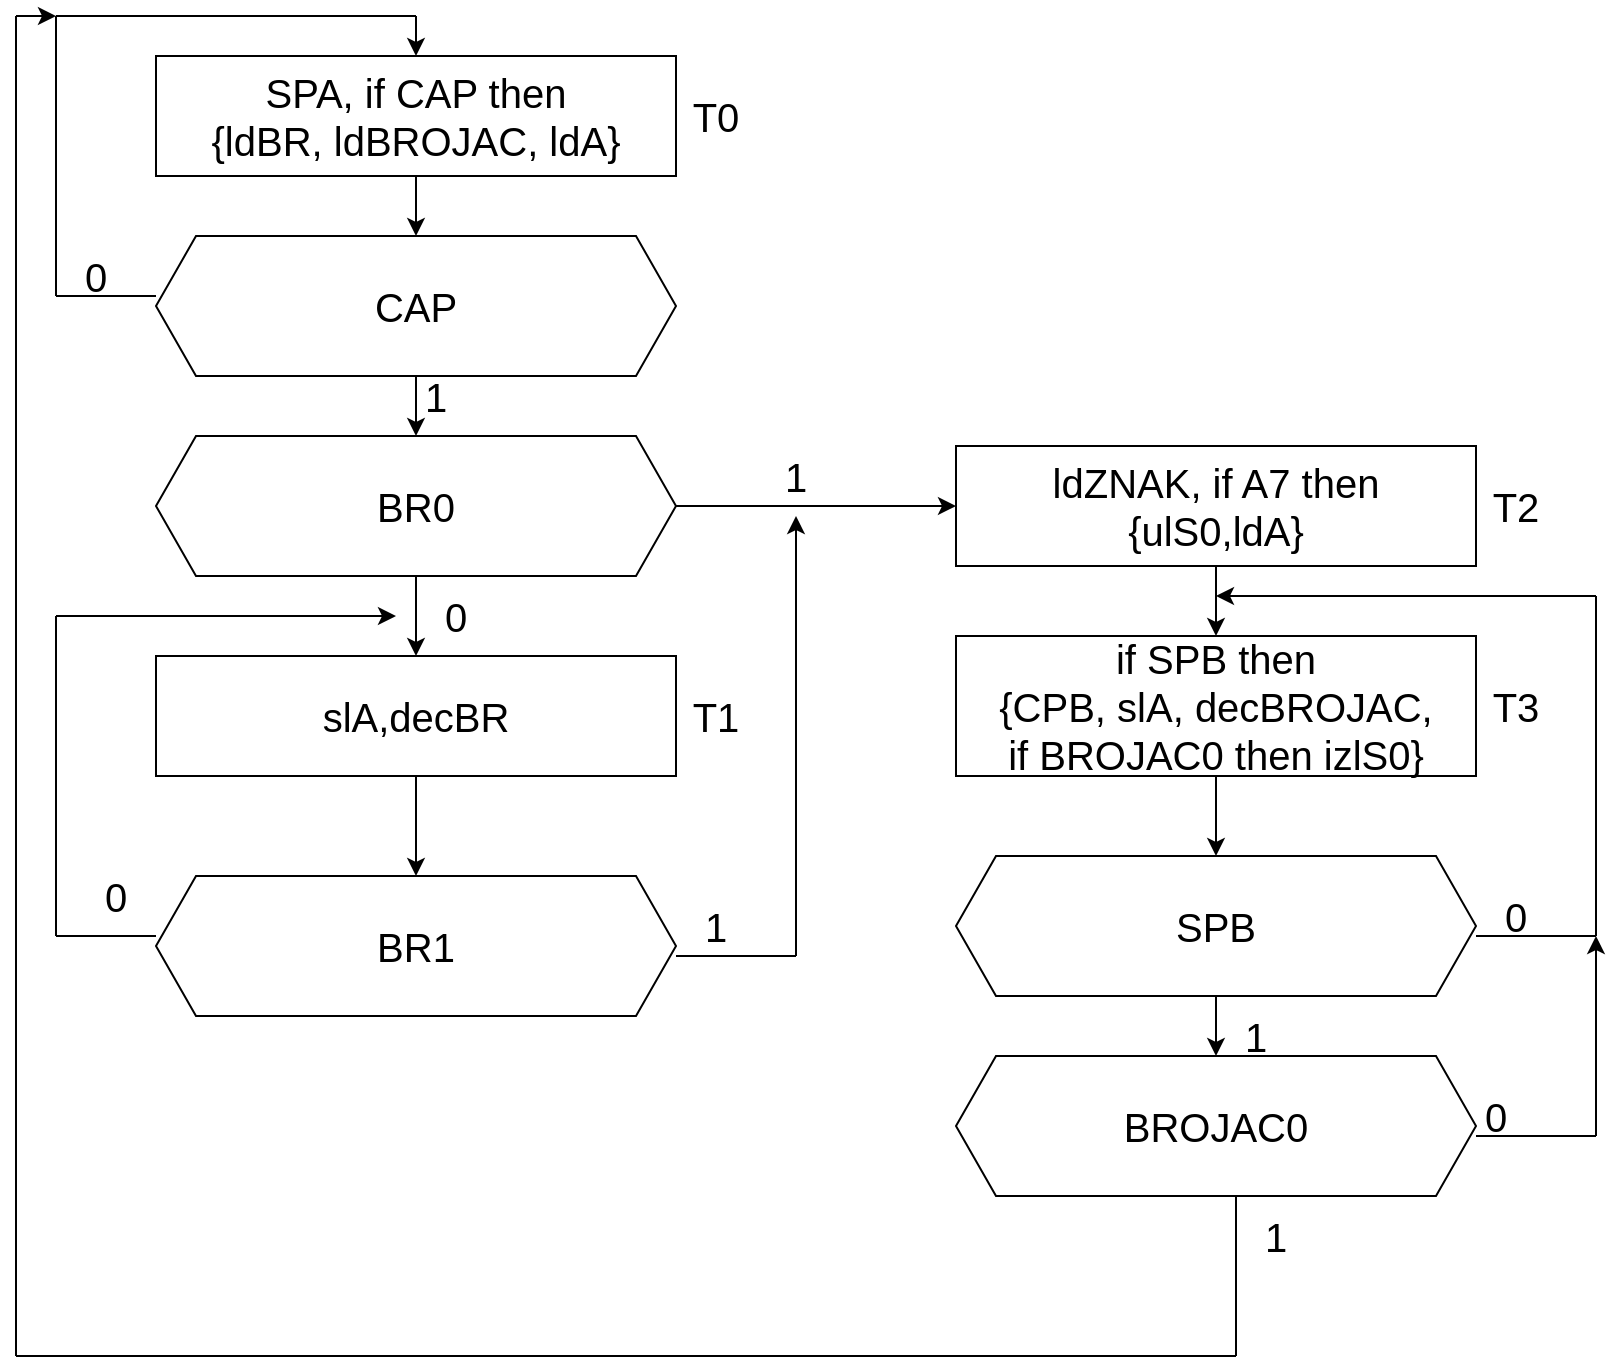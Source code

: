 <mxfile version="13.8.8" type="device"><diagram id="JRBPvNci2XFG95f2haMN" name="Page-1"><mxGraphModel dx="1422" dy="714" grid="1" gridSize="10" guides="1" tooltips="1" connect="1" arrows="1" fold="1" page="1" pageScale="1" pageWidth="850" pageHeight="1100" math="0" shadow="0"><root><mxCell id="0"/><mxCell id="1" parent="0"/><mxCell id="LHvrXmsxoGPdpuzuBQp4-15" style="edgeStyle=orthogonalEdgeStyle;rounded=0;orthogonalLoop=1;jettySize=auto;html=1;exitX=0.5;exitY=1;exitDx=0;exitDy=0;entryX=0.5;entryY=0;entryDx=0;entryDy=0;fontSize=20;" edge="1" parent="1" source="LHvrXmsxoGPdpuzuBQp4-1" target="LHvrXmsxoGPdpuzuBQp4-2"><mxGeometry relative="1" as="geometry"/></mxCell><mxCell id="LHvrXmsxoGPdpuzuBQp4-1" value="SPA, if CAP then&lt;br&gt;{ldBR, ldBROJAC, ldA}" style="rounded=0;whiteSpace=wrap;html=1;fontSize=20;" vertex="1" parent="1"><mxGeometry x="90" y="30" width="260" height="60" as="geometry"/></mxCell><mxCell id="LHvrXmsxoGPdpuzuBQp4-16" style="edgeStyle=orthogonalEdgeStyle;rounded=0;orthogonalLoop=1;jettySize=auto;html=1;exitX=0.5;exitY=1;exitDx=0;exitDy=0;entryX=0.5;entryY=0;entryDx=0;entryDy=0;fontSize=20;" edge="1" parent="1" source="LHvrXmsxoGPdpuzuBQp4-2" target="LHvrXmsxoGPdpuzuBQp4-3"><mxGeometry relative="1" as="geometry"/></mxCell><mxCell id="LHvrXmsxoGPdpuzuBQp4-2" value="CAP" style="shape=hexagon;perimeter=hexagonPerimeter2;whiteSpace=wrap;html=1;fixedSize=1;fontSize=20;" vertex="1" parent="1"><mxGeometry x="90" y="120" width="260" height="70" as="geometry"/></mxCell><mxCell id="LHvrXmsxoGPdpuzuBQp4-26" style="edgeStyle=orthogonalEdgeStyle;rounded=0;orthogonalLoop=1;jettySize=auto;html=1;exitX=0.5;exitY=1;exitDx=0;exitDy=0;entryX=0.5;entryY=0;entryDx=0;entryDy=0;fontSize=20;" edge="1" parent="1" source="LHvrXmsxoGPdpuzuBQp4-3" target="LHvrXmsxoGPdpuzuBQp4-4"><mxGeometry relative="1" as="geometry"/></mxCell><mxCell id="LHvrXmsxoGPdpuzuBQp4-28" style="edgeStyle=orthogonalEdgeStyle;rounded=0;orthogonalLoop=1;jettySize=auto;html=1;exitX=1;exitY=0.5;exitDx=0;exitDy=0;entryX=0;entryY=0.5;entryDx=0;entryDy=0;fontSize=20;" edge="1" parent="1" source="LHvrXmsxoGPdpuzuBQp4-3" target="LHvrXmsxoGPdpuzuBQp4-6"><mxGeometry relative="1" as="geometry"/></mxCell><mxCell id="LHvrXmsxoGPdpuzuBQp4-3" value="BR0" style="shape=hexagon;perimeter=hexagonPerimeter2;whiteSpace=wrap;html=1;fixedSize=1;fontSize=20;" vertex="1" parent="1"><mxGeometry x="90" y="220" width="260" height="70" as="geometry"/></mxCell><mxCell id="LHvrXmsxoGPdpuzuBQp4-27" style="edgeStyle=orthogonalEdgeStyle;rounded=0;orthogonalLoop=1;jettySize=auto;html=1;exitX=0.5;exitY=1;exitDx=0;exitDy=0;entryX=0.5;entryY=0;entryDx=0;entryDy=0;fontSize=20;" edge="1" parent="1" source="LHvrXmsxoGPdpuzuBQp4-4"><mxGeometry relative="1" as="geometry"><mxPoint x="220" y="440" as="targetPoint"/></mxGeometry></mxCell><mxCell id="LHvrXmsxoGPdpuzuBQp4-4" value="slA,decBR" style="rounded=0;whiteSpace=wrap;html=1;fontSize=20;" vertex="1" parent="1"><mxGeometry x="90" y="330" width="260" height="60" as="geometry"/></mxCell><mxCell id="LHvrXmsxoGPdpuzuBQp4-29" style="edgeStyle=orthogonalEdgeStyle;rounded=0;orthogonalLoop=1;jettySize=auto;html=1;exitX=0.5;exitY=1;exitDx=0;exitDy=0;entryX=0.5;entryY=0;entryDx=0;entryDy=0;fontSize=20;" edge="1" parent="1" source="LHvrXmsxoGPdpuzuBQp4-6" target="LHvrXmsxoGPdpuzuBQp4-7"><mxGeometry relative="1" as="geometry"/></mxCell><mxCell id="LHvrXmsxoGPdpuzuBQp4-6" value="ldZNAK, if A7 then&lt;br&gt;{ulS0,ldA}" style="rounded=0;whiteSpace=wrap;html=1;fontSize=20;" vertex="1" parent="1"><mxGeometry x="490" y="225" width="260" height="60" as="geometry"/></mxCell><mxCell id="LHvrXmsxoGPdpuzuBQp4-30" style="edgeStyle=orthogonalEdgeStyle;rounded=0;orthogonalLoop=1;jettySize=auto;html=1;exitX=0.5;exitY=1;exitDx=0;exitDy=0;entryX=0.5;entryY=0;entryDx=0;entryDy=0;fontSize=20;" edge="1" parent="1" source="LHvrXmsxoGPdpuzuBQp4-7" target="LHvrXmsxoGPdpuzuBQp4-9"><mxGeometry relative="1" as="geometry"/></mxCell><mxCell id="LHvrXmsxoGPdpuzuBQp4-7" value="if SPB then&lt;br&gt;{CPB, slA, decBROJAC,&lt;br&gt;if BROJAC0 then izlS0}" style="rounded=0;whiteSpace=wrap;html=1;fontSize=20;" vertex="1" parent="1"><mxGeometry x="490" y="320" width="260" height="70" as="geometry"/></mxCell><mxCell id="LHvrXmsxoGPdpuzuBQp4-32" value="" style="edgeStyle=orthogonalEdgeStyle;rounded=0;orthogonalLoop=1;jettySize=auto;html=1;fontSize=20;" edge="1" parent="1" source="LHvrXmsxoGPdpuzuBQp4-9" target="LHvrXmsxoGPdpuzuBQp4-10"><mxGeometry relative="1" as="geometry"/></mxCell><mxCell id="LHvrXmsxoGPdpuzuBQp4-9" value="SPB" style="shape=hexagon;perimeter=hexagonPerimeter2;whiteSpace=wrap;html=1;fixedSize=1;fontSize=20;" vertex="1" parent="1"><mxGeometry x="490" y="430" width="260" height="70" as="geometry"/></mxCell><mxCell id="LHvrXmsxoGPdpuzuBQp4-10" value="BROJAC0" style="shape=hexagon;perimeter=hexagonPerimeter2;whiteSpace=wrap;html=1;fixedSize=1;fontSize=20;" vertex="1" parent="1"><mxGeometry x="490" y="530" width="260" height="70" as="geometry"/></mxCell><mxCell id="LHvrXmsxoGPdpuzuBQp4-34" value="BR1" style="shape=hexagon;perimeter=hexagonPerimeter2;whiteSpace=wrap;html=1;fixedSize=1;fontSize=20;" vertex="1" parent="1"><mxGeometry x="90" y="440" width="260" height="70" as="geometry"/></mxCell><mxCell id="LHvrXmsxoGPdpuzuBQp4-35" value="T0" style="text;html=1;strokeColor=none;fillColor=none;align=center;verticalAlign=middle;whiteSpace=wrap;rounded=0;fontSize=20;" vertex="1" parent="1"><mxGeometry x="350" y="50" width="40" height="20" as="geometry"/></mxCell><mxCell id="LHvrXmsxoGPdpuzuBQp4-36" value="T1" style="text;html=1;strokeColor=none;fillColor=none;align=center;verticalAlign=middle;whiteSpace=wrap;rounded=0;fontSize=20;" vertex="1" parent="1"><mxGeometry x="350" y="350" width="40" height="20" as="geometry"/></mxCell><mxCell id="LHvrXmsxoGPdpuzuBQp4-37" value="T2" style="text;html=1;strokeColor=none;fillColor=none;align=center;verticalAlign=middle;whiteSpace=wrap;rounded=0;fontSize=20;" vertex="1" parent="1"><mxGeometry x="750" y="245" width="40" height="20" as="geometry"/></mxCell><mxCell id="LHvrXmsxoGPdpuzuBQp4-38" value="T3" style="text;html=1;strokeColor=none;fillColor=none;align=center;verticalAlign=middle;whiteSpace=wrap;rounded=0;fontSize=20;" vertex="1" parent="1"><mxGeometry x="750" y="345" width="40" height="20" as="geometry"/></mxCell><mxCell id="LHvrXmsxoGPdpuzuBQp4-40" value="1" style="text;html=1;strokeColor=none;fillColor=none;align=center;verticalAlign=middle;whiteSpace=wrap;rounded=0;fontSize=20;" vertex="1" parent="1"><mxGeometry x="390" y="230" width="40" height="20" as="geometry"/></mxCell><mxCell id="LHvrXmsxoGPdpuzuBQp4-41" value="1" style="text;html=1;strokeColor=none;fillColor=none;align=center;verticalAlign=middle;whiteSpace=wrap;rounded=0;fontSize=20;" vertex="1" parent="1"><mxGeometry x="210" y="190" width="40" height="20" as="geometry"/></mxCell><mxCell id="LHvrXmsxoGPdpuzuBQp4-42" value="0" style="text;html=1;strokeColor=none;fillColor=none;align=center;verticalAlign=middle;whiteSpace=wrap;rounded=0;fontSize=20;" vertex="1" parent="1"><mxGeometry x="220" y="300" width="40" height="20" as="geometry"/></mxCell><mxCell id="LHvrXmsxoGPdpuzuBQp4-47" value="" style="endArrow=classic;html=1;fontSize=20;" edge="1" parent="1"><mxGeometry width="50" height="50" relative="1" as="geometry"><mxPoint x="40" y="310" as="sourcePoint"/><mxPoint x="210" y="310" as="targetPoint"/></mxGeometry></mxCell><mxCell id="LHvrXmsxoGPdpuzuBQp4-48" value="" style="endArrow=none;html=1;fontSize=20;" edge="1" parent="1"><mxGeometry width="50" height="50" relative="1" as="geometry"><mxPoint x="40" y="470" as="sourcePoint"/><mxPoint x="90" y="470" as="targetPoint"/></mxGeometry></mxCell><mxCell id="LHvrXmsxoGPdpuzuBQp4-50" value="" style="endArrow=none;html=1;fontSize=20;" edge="1" parent="1"><mxGeometry width="50" height="50" relative="1" as="geometry"><mxPoint x="40" y="470" as="sourcePoint"/><mxPoint x="40" y="310" as="targetPoint"/></mxGeometry></mxCell><mxCell id="LHvrXmsxoGPdpuzuBQp4-51" value="0" style="text;html=1;strokeColor=none;fillColor=none;align=center;verticalAlign=middle;whiteSpace=wrap;rounded=0;fontSize=20;" vertex="1" parent="1"><mxGeometry x="50" y="440" width="40" height="20" as="geometry"/></mxCell><mxCell id="LHvrXmsxoGPdpuzuBQp4-52" value="" style="endArrow=none;html=1;fontSize=20;" edge="1" parent="1"><mxGeometry width="50" height="50" relative="1" as="geometry"><mxPoint x="350" y="480" as="sourcePoint"/><mxPoint x="410" y="480" as="targetPoint"/></mxGeometry></mxCell><mxCell id="LHvrXmsxoGPdpuzuBQp4-54" value="" style="endArrow=classic;html=1;fontSize=20;" edge="1" parent="1"><mxGeometry width="50" height="50" relative="1" as="geometry"><mxPoint x="410" y="480" as="sourcePoint"/><mxPoint x="410" y="260" as="targetPoint"/></mxGeometry></mxCell><mxCell id="LHvrXmsxoGPdpuzuBQp4-55" value="1" style="text;html=1;strokeColor=none;fillColor=none;align=center;verticalAlign=middle;whiteSpace=wrap;rounded=0;fontSize=20;" vertex="1" parent="1"><mxGeometry x="350" y="455" width="40" height="20" as="geometry"/></mxCell><mxCell id="LHvrXmsxoGPdpuzuBQp4-56" value="" style="endArrow=none;html=1;fontSize=20;" edge="1" parent="1"><mxGeometry width="50" height="50" relative="1" as="geometry"><mxPoint x="40" y="150" as="sourcePoint"/><mxPoint x="90" y="150" as="targetPoint"/></mxGeometry></mxCell><mxCell id="LHvrXmsxoGPdpuzuBQp4-57" value="" style="endArrow=none;html=1;fontSize=20;" edge="1" parent="1"><mxGeometry width="50" height="50" relative="1" as="geometry"><mxPoint x="40" y="150" as="sourcePoint"/><mxPoint x="40" y="10" as="targetPoint"/></mxGeometry></mxCell><mxCell id="LHvrXmsxoGPdpuzuBQp4-59" value="" style="endArrow=none;html=1;fontSize=20;" edge="1" parent="1"><mxGeometry width="50" height="50" relative="1" as="geometry"><mxPoint x="40" y="10" as="sourcePoint"/><mxPoint x="220" y="10" as="targetPoint"/></mxGeometry></mxCell><mxCell id="LHvrXmsxoGPdpuzuBQp4-60" value="" style="endArrow=classic;html=1;fontSize=20;entryX=0.5;entryY=0;entryDx=0;entryDy=0;" edge="1" parent="1" target="LHvrXmsxoGPdpuzuBQp4-1"><mxGeometry width="50" height="50" relative="1" as="geometry"><mxPoint x="220" y="10" as="sourcePoint"/><mxPoint x="230" as="targetPoint"/></mxGeometry></mxCell><mxCell id="LHvrXmsxoGPdpuzuBQp4-61" value="0" style="text;html=1;strokeColor=none;fillColor=none;align=center;verticalAlign=middle;whiteSpace=wrap;rounded=0;fontSize=20;" vertex="1" parent="1"><mxGeometry x="40" y="130" width="40" height="20" as="geometry"/></mxCell><mxCell id="LHvrXmsxoGPdpuzuBQp4-62" value="1" style="text;html=1;strokeColor=none;fillColor=none;align=center;verticalAlign=middle;whiteSpace=wrap;rounded=0;fontSize=20;" vertex="1" parent="1"><mxGeometry x="620" y="510" width="40" height="20" as="geometry"/></mxCell><mxCell id="LHvrXmsxoGPdpuzuBQp4-63" value="" style="endArrow=none;html=1;fontSize=20;" edge="1" parent="1"><mxGeometry width="50" height="50" relative="1" as="geometry"><mxPoint x="750" y="470" as="sourcePoint"/><mxPoint x="810" y="470" as="targetPoint"/></mxGeometry></mxCell><mxCell id="LHvrXmsxoGPdpuzuBQp4-64" value="" style="endArrow=none;html=1;fontSize=20;" edge="1" parent="1"><mxGeometry width="50" height="50" relative="1" as="geometry"><mxPoint x="810" y="470" as="sourcePoint"/><mxPoint x="810" y="300" as="targetPoint"/></mxGeometry></mxCell><mxCell id="LHvrXmsxoGPdpuzuBQp4-65" value="" style="endArrow=classic;html=1;fontSize=20;" edge="1" parent="1"><mxGeometry width="50" height="50" relative="1" as="geometry"><mxPoint x="810" y="300" as="sourcePoint"/><mxPoint x="620" y="300" as="targetPoint"/></mxGeometry></mxCell><mxCell id="LHvrXmsxoGPdpuzuBQp4-66" value="0" style="text;html=1;strokeColor=none;fillColor=none;align=center;verticalAlign=middle;whiteSpace=wrap;rounded=0;fontSize=20;" vertex="1" parent="1"><mxGeometry x="750" y="450" width="40" height="20" as="geometry"/></mxCell><mxCell id="LHvrXmsxoGPdpuzuBQp4-67" value="" style="endArrow=none;html=1;fontSize=20;" edge="1" parent="1"><mxGeometry width="50" height="50" relative="1" as="geometry"><mxPoint x="750" y="570" as="sourcePoint"/><mxPoint x="810" y="570" as="targetPoint"/></mxGeometry></mxCell><mxCell id="LHvrXmsxoGPdpuzuBQp4-68" value="" style="endArrow=classic;html=1;fontSize=20;" edge="1" parent="1"><mxGeometry width="50" height="50" relative="1" as="geometry"><mxPoint x="810" y="570" as="sourcePoint"/><mxPoint x="810" y="470" as="targetPoint"/></mxGeometry></mxCell><mxCell id="LHvrXmsxoGPdpuzuBQp4-69" value="0" style="text;html=1;strokeColor=none;fillColor=none;align=center;verticalAlign=middle;whiteSpace=wrap;rounded=0;fontSize=20;" vertex="1" parent="1"><mxGeometry x="740" y="550" width="40" height="20" as="geometry"/></mxCell><mxCell id="LHvrXmsxoGPdpuzuBQp4-70" value="" style="endArrow=none;html=1;fontSize=20;" edge="1" parent="1"><mxGeometry width="50" height="50" relative="1" as="geometry"><mxPoint x="630" y="680" as="sourcePoint"/><mxPoint x="630" y="600" as="targetPoint"/></mxGeometry></mxCell><mxCell id="LHvrXmsxoGPdpuzuBQp4-71" value="" style="endArrow=none;html=1;fontSize=20;" edge="1" parent="1"><mxGeometry width="50" height="50" relative="1" as="geometry"><mxPoint x="20" y="680" as="sourcePoint"/><mxPoint x="630" y="680" as="targetPoint"/></mxGeometry></mxCell><mxCell id="LHvrXmsxoGPdpuzuBQp4-72" value="" style="endArrow=none;html=1;fontSize=20;" edge="1" parent="1"><mxGeometry width="50" height="50" relative="1" as="geometry"><mxPoint x="20" y="680" as="sourcePoint"/><mxPoint x="20" y="10" as="targetPoint"/></mxGeometry></mxCell><mxCell id="LHvrXmsxoGPdpuzuBQp4-75" value="" style="endArrow=classic;html=1;fontSize=20;" edge="1" parent="1"><mxGeometry width="50" height="50" relative="1" as="geometry"><mxPoint x="20" y="10" as="sourcePoint"/><mxPoint x="40" y="10" as="targetPoint"/></mxGeometry></mxCell><mxCell id="LHvrXmsxoGPdpuzuBQp4-76" value="1" style="text;html=1;strokeColor=none;fillColor=none;align=center;verticalAlign=middle;whiteSpace=wrap;rounded=0;fontSize=20;" vertex="1" parent="1"><mxGeometry x="630" y="610" width="40" height="20" as="geometry"/></mxCell></root></mxGraphModel></diagram></mxfile>